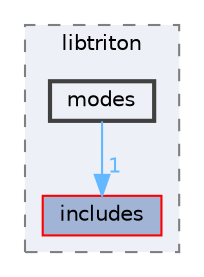 digraph "/Users/jonathan/Works/Tools/Triton/src/libtriton/modes"
{
 // LATEX_PDF_SIZE
  bgcolor="transparent";
  edge [fontname=Helvetica,fontsize=10,labelfontname=Helvetica,labelfontsize=10];
  node [fontname=Helvetica,fontsize=10,shape=box,height=0.2,width=0.4];
  compound=true
  subgraph clusterdir_37d3c20575c22bcebdec4fca2de67aba {
    graph [ bgcolor="#edf0f7", pencolor="grey50", label="libtriton", fontname=Helvetica,fontsize=10 style="filled,dashed", URL="dir_37d3c20575c22bcebdec4fca2de67aba.html",tooltip=""]
  dir_f9d272ec16541780a187e9fc1e6dde2e [label="includes", fillcolor="#a2b4d6", color="red", style="filled", URL="dir_f9d272ec16541780a187e9fc1e6dde2e.html",tooltip=""];
  dir_2f405cdf1ae8a4e330134df48d8a8221 [label="modes", fillcolor="#edf0f7", color="grey25", style="filled,bold", URL="dir_2f405cdf1ae8a4e330134df48d8a8221.html",tooltip=""];
  }
  dir_2f405cdf1ae8a4e330134df48d8a8221->dir_f9d272ec16541780a187e9fc1e6dde2e [headlabel="1", labeldistance=1.5 headhref="dir_000015_000011.html" color="steelblue1" fontcolor="steelblue1"];
}
